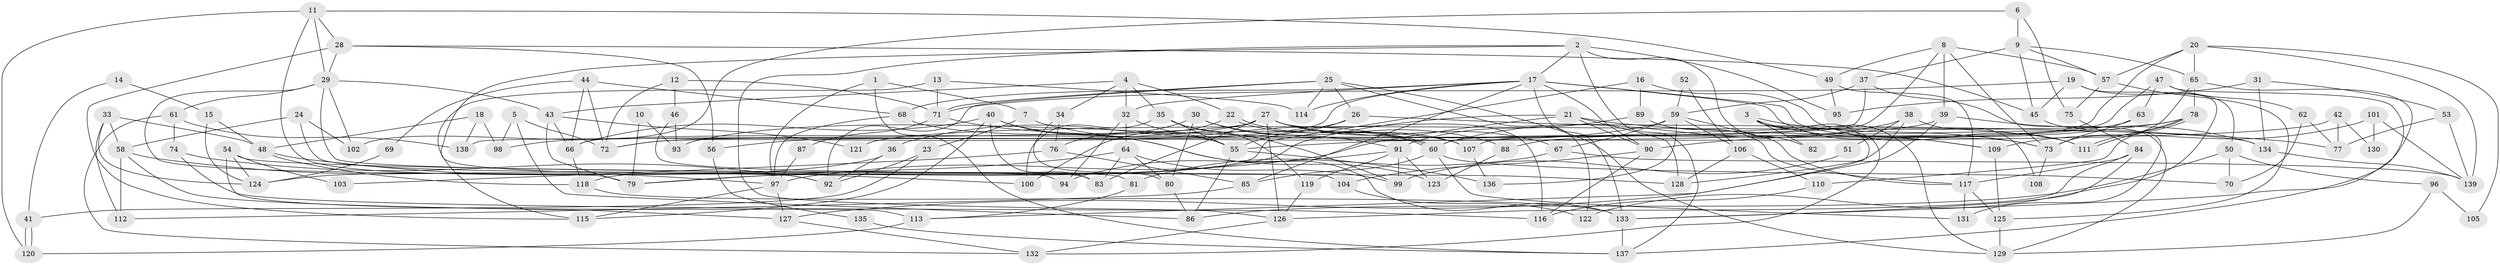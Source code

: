 // Generated by graph-tools (version 1.1) at 2025/26/03/09/25 03:26:09]
// undirected, 139 vertices, 278 edges
graph export_dot {
graph [start="1"]
  node [color=gray90,style=filled];
  1;
  2;
  3;
  4;
  5;
  6;
  7;
  8;
  9;
  10;
  11;
  12;
  13;
  14;
  15;
  16;
  17;
  18;
  19;
  20;
  21;
  22;
  23;
  24;
  25;
  26;
  27;
  28;
  29;
  30;
  31;
  32;
  33;
  34;
  35;
  36;
  37;
  38;
  39;
  40;
  41;
  42;
  43;
  44;
  45;
  46;
  47;
  48;
  49;
  50;
  51;
  52;
  53;
  54;
  55;
  56;
  57;
  58;
  59;
  60;
  61;
  62;
  63;
  64;
  65;
  66;
  67;
  68;
  69;
  70;
  71;
  72;
  73;
  74;
  75;
  76;
  77;
  78;
  79;
  80;
  81;
  82;
  83;
  84;
  85;
  86;
  87;
  88;
  89;
  90;
  91;
  92;
  93;
  94;
  95;
  96;
  97;
  98;
  99;
  100;
  101;
  102;
  103;
  104;
  105;
  106;
  107;
  108;
  109;
  110;
  111;
  112;
  113;
  114;
  115;
  116;
  117;
  118;
  119;
  120;
  121;
  122;
  123;
  124;
  125;
  126;
  127;
  128;
  129;
  130;
  131;
  132;
  133;
  134;
  135;
  136;
  137;
  138;
  139;
  1 -- 137;
  1 -- 97;
  1 -- 7;
  2 -- 17;
  2 -- 81;
  2 -- 82;
  2 -- 95;
  2 -- 126;
  2 -- 137;
  3 -- 132;
  3 -- 73;
  3 -- 82;
  3 -- 109;
  3 -- 113;
  3 -- 129;
  4 -- 35;
  4 -- 43;
  4 -- 22;
  4 -- 32;
  4 -- 34;
  5 -- 98;
  5 -- 72;
  5 -- 86;
  6 -- 9;
  6 -- 75;
  6 -- 102;
  7 -- 60;
  7 -- 23;
  8 -- 73;
  8 -- 39;
  8 -- 49;
  8 -- 57;
  8 -- 66;
  9 -- 57;
  9 -- 37;
  9 -- 45;
  9 -- 65;
  10 -- 79;
  10 -- 93;
  11 -- 49;
  11 -- 28;
  11 -- 29;
  11 -- 92;
  11 -- 120;
  12 -- 72;
  12 -- 71;
  12 -- 46;
  13 -- 114;
  13 -- 115;
  13 -- 71;
  14 -- 15;
  14 -- 41;
  15 -- 124;
  15 -- 48;
  16 -- 89;
  16 -- 111;
  16 -- 118;
  17 -- 32;
  17 -- 90;
  17 -- 68;
  17 -- 72;
  17 -- 73;
  17 -- 85;
  17 -- 109;
  17 -- 114;
  17 -- 133;
  18 -- 48;
  18 -- 138;
  18 -- 98;
  19 -- 122;
  19 -- 45;
  19 -- 50;
  19 -- 71;
  20 -- 57;
  20 -- 65;
  20 -- 60;
  20 -- 105;
  20 -- 139;
  21 -- 79;
  21 -- 97;
  21 -- 77;
  21 -- 90;
  21 -- 128;
  22 -- 60;
  22 -- 60;
  22 -- 100;
  23 -- 92;
  23 -- 41;
  24 -- 58;
  24 -- 102;
  24 -- 94;
  25 -- 129;
  25 -- 71;
  25 -- 26;
  25 -- 92;
  25 -- 114;
  25 -- 122;
  26 -- 55;
  26 -- 36;
  26 -- 134;
  27 -- 116;
  27 -- 107;
  27 -- 56;
  27 -- 67;
  27 -- 83;
  27 -- 98;
  27 -- 111;
  27 -- 126;
  28 -- 115;
  28 -- 29;
  28 -- 45;
  28 -- 56;
  29 -- 79;
  29 -- 43;
  29 -- 61;
  29 -- 102;
  29 -- 104;
  30 -- 88;
  30 -- 76;
  30 -- 80;
  30 -- 91;
  31 -- 53;
  31 -- 95;
  31 -- 134;
  32 -- 94;
  32 -- 55;
  32 -- 64;
  33 -- 112;
  33 -- 48;
  33 -- 58;
  33 -- 124;
  34 -- 80;
  34 -- 76;
  35 -- 55;
  35 -- 99;
  35 -- 100;
  35 -- 119;
  36 -- 92;
  36 -- 124;
  37 -- 59;
  37 -- 129;
  37 -- 138;
  38 -- 60;
  38 -- 128;
  38 -- 51;
  38 -- 108;
  39 -- 127;
  39 -- 134;
  39 -- 72;
  40 -- 55;
  40 -- 66;
  40 -- 83;
  40 -- 115;
  40 -- 133;
  41 -- 120;
  41 -- 120;
  42 -- 55;
  42 -- 77;
  42 -- 130;
  43 -- 66;
  43 -- 79;
  43 -- 121;
  44 -- 66;
  44 -- 72;
  44 -- 68;
  44 -- 69;
  45 -- 131;
  46 -- 83;
  46 -- 93;
  47 -- 137;
  47 -- 107;
  47 -- 62;
  47 -- 63;
  48 -- 100;
  48 -- 118;
  49 -- 117;
  49 -- 95;
  50 -- 86;
  50 -- 70;
  50 -- 96;
  51 -- 99;
  52 -- 106;
  52 -- 59;
  53 -- 77;
  53 -- 139;
  54 -- 113;
  54 -- 124;
  54 -- 103;
  54 -- 128;
  55 -- 86;
  55 -- 136;
  56 -- 135;
  57 -- 125;
  57 -- 75;
  58 -- 127;
  58 -- 97;
  58 -- 112;
  59 -- 117;
  59 -- 67;
  59 -- 93;
  59 -- 106;
  59 -- 136;
  60 -- 70;
  60 -- 85;
  60 -- 131;
  61 -- 74;
  61 -- 132;
  61 -- 138;
  62 -- 70;
  62 -- 77;
  63 -- 73;
  63 -- 88;
  64 -- 83;
  64 -- 79;
  64 -- 80;
  64 -- 99;
  65 -- 133;
  65 -- 73;
  65 -- 78;
  66 -- 118;
  67 -- 139;
  67 -- 81;
  68 -- 97;
  68 -- 107;
  69 -- 124;
  71 -- 87;
  71 -- 123;
  73 -- 108;
  74 -- 92;
  74 -- 116;
  75 -- 84;
  76 -- 85;
  76 -- 103;
  78 -- 111;
  78 -- 111;
  78 -- 90;
  78 -- 110;
  78 -- 121;
  80 -- 86;
  81 -- 113;
  84 -- 133;
  84 -- 126;
  84 -- 117;
  85 -- 112;
  87 -- 97;
  88 -- 123;
  89 -- 117;
  89 -- 91;
  90 -- 104;
  90 -- 116;
  91 -- 119;
  91 -- 94;
  91 -- 99;
  91 -- 123;
  96 -- 129;
  96 -- 105;
  97 -- 115;
  97 -- 127;
  101 -- 139;
  101 -- 109;
  101 -- 130;
  104 -- 122;
  106 -- 128;
  106 -- 110;
  107 -- 136;
  109 -- 125;
  110 -- 116;
  113 -- 120;
  117 -- 131;
  117 -- 125;
  118 -- 133;
  119 -- 126;
  125 -- 129;
  126 -- 132;
  127 -- 132;
  133 -- 137;
  134 -- 139;
  135 -- 137;
}

